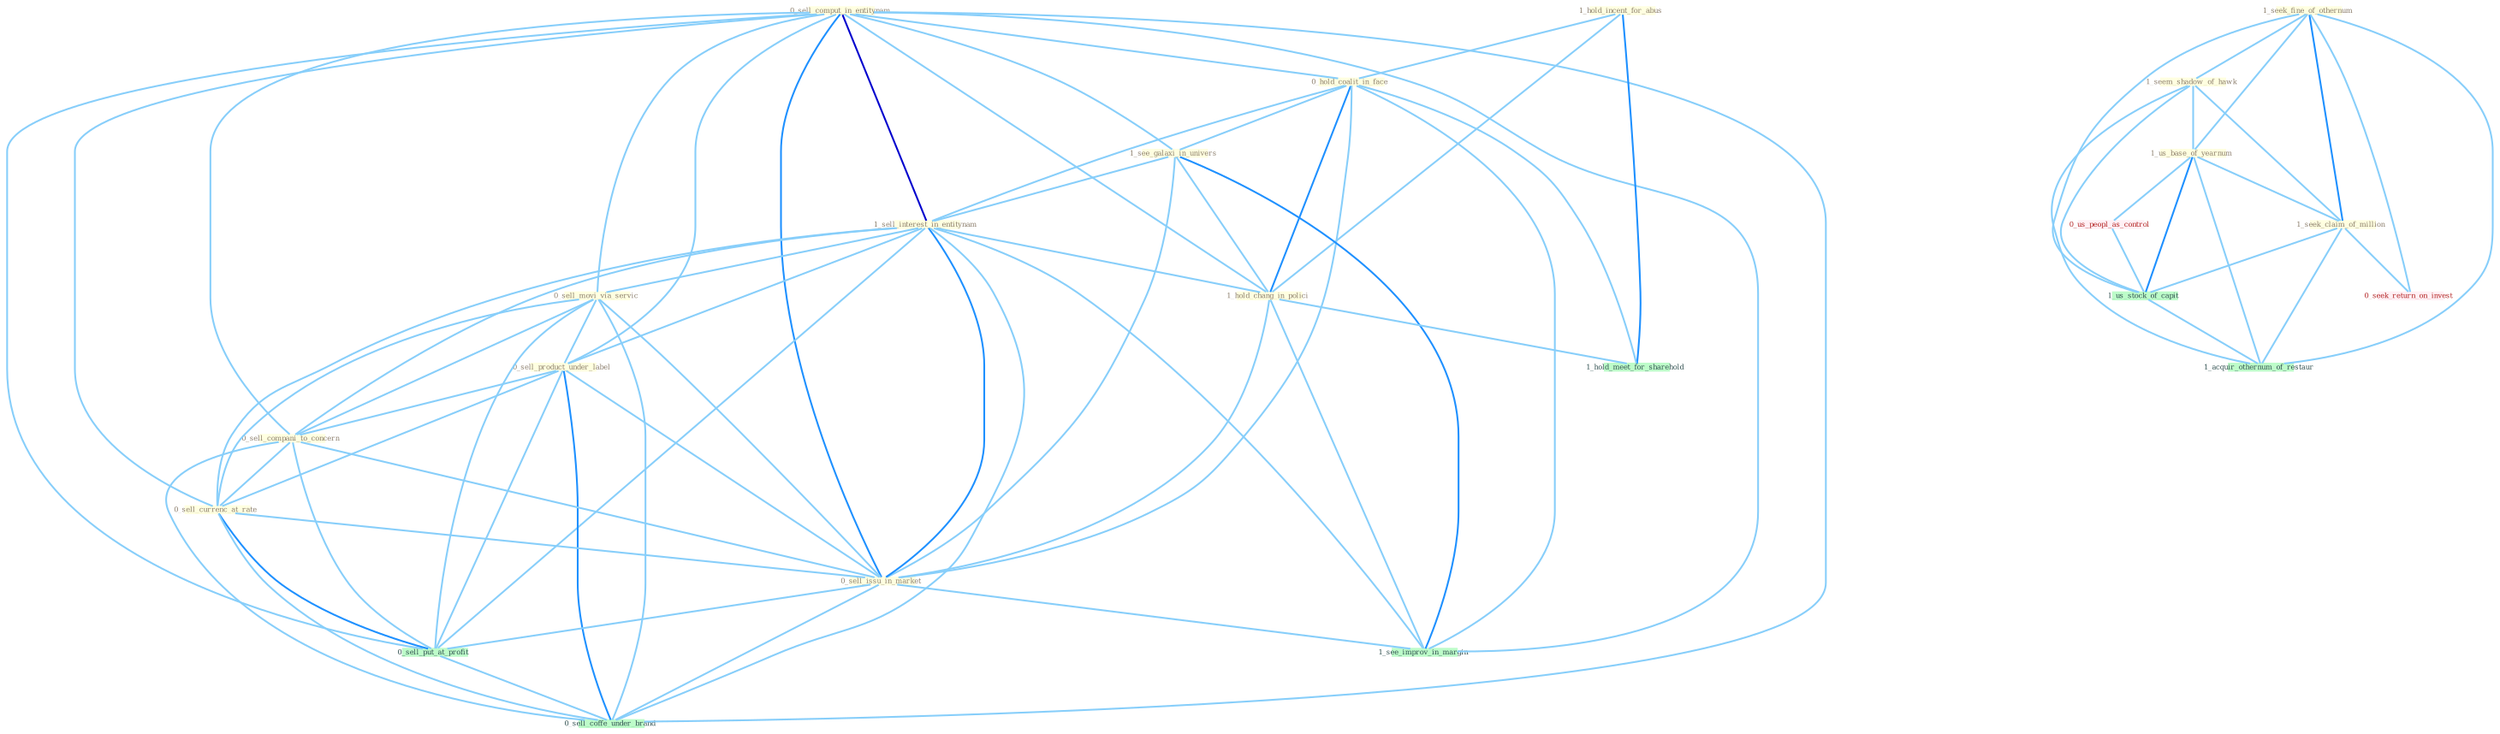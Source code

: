 Graph G{ 
    node
    [shape=polygon,style=filled,width=.5,height=.06,color="#BDFCC9",fixedsize=true,fontsize=4,
    fontcolor="#2f4f4f"];
    {node
    [color="#ffffe0", fontcolor="#8b7d6b"] "0_sell_comput_in_entitynam " "1_hold_incent_for_abus " "0_hold_coalit_in_face " "1_see_galaxi_in_univers " "1_sell_interest_in_entitynam " "1_seek_fine_of_othernum " "1_seem_shadow_of_hawk " "1_hold_chang_in_polici " "0_sell_movi_via_servic " "0_sell_product_under_label " "0_sell_compani_to_concern " "1_us_base_of_yearnum " "1_seek_claim_of_million " "0_sell_currenc_at_rate " "0_sell_issu_in_market "}
{node [color="#fff0f5", fontcolor="#b22222"] "0_us_peopl_as_control " "0_seek_return_on_invest "}
edge [color="#B0E2FF"];

	"0_sell_comput_in_entitynam " -- "0_hold_coalit_in_face " [w="1", color="#87cefa" ];
	"0_sell_comput_in_entitynam " -- "1_see_galaxi_in_univers " [w="1", color="#87cefa" ];
	"0_sell_comput_in_entitynam " -- "1_sell_interest_in_entitynam " [w="3", color="#0000cd" , len=0.6];
	"0_sell_comput_in_entitynam " -- "1_hold_chang_in_polici " [w="1", color="#87cefa" ];
	"0_sell_comput_in_entitynam " -- "0_sell_movi_via_servic " [w="1", color="#87cefa" ];
	"0_sell_comput_in_entitynam " -- "0_sell_product_under_label " [w="1", color="#87cefa" ];
	"0_sell_comput_in_entitynam " -- "0_sell_compani_to_concern " [w="1", color="#87cefa" ];
	"0_sell_comput_in_entitynam " -- "0_sell_currenc_at_rate " [w="1", color="#87cefa" ];
	"0_sell_comput_in_entitynam " -- "0_sell_issu_in_market " [w="2", color="#1e90ff" , len=0.8];
	"0_sell_comput_in_entitynam " -- "0_sell_put_at_profit " [w="1", color="#87cefa" ];
	"0_sell_comput_in_entitynam " -- "1_see_improv_in_margin " [w="1", color="#87cefa" ];
	"0_sell_comput_in_entitynam " -- "0_sell_coffe_under_brand " [w="1", color="#87cefa" ];
	"1_hold_incent_for_abus " -- "0_hold_coalit_in_face " [w="1", color="#87cefa" ];
	"1_hold_incent_for_abus " -- "1_hold_chang_in_polici " [w="1", color="#87cefa" ];
	"1_hold_incent_for_abus " -- "1_hold_meet_for_sharehold " [w="2", color="#1e90ff" , len=0.8];
	"0_hold_coalit_in_face " -- "1_see_galaxi_in_univers " [w="1", color="#87cefa" ];
	"0_hold_coalit_in_face " -- "1_sell_interest_in_entitynam " [w="1", color="#87cefa" ];
	"0_hold_coalit_in_face " -- "1_hold_chang_in_polici " [w="2", color="#1e90ff" , len=0.8];
	"0_hold_coalit_in_face " -- "0_sell_issu_in_market " [w="1", color="#87cefa" ];
	"0_hold_coalit_in_face " -- "1_see_improv_in_margin " [w="1", color="#87cefa" ];
	"0_hold_coalit_in_face " -- "1_hold_meet_for_sharehold " [w="1", color="#87cefa" ];
	"1_see_galaxi_in_univers " -- "1_sell_interest_in_entitynam " [w="1", color="#87cefa" ];
	"1_see_galaxi_in_univers " -- "1_hold_chang_in_polici " [w="1", color="#87cefa" ];
	"1_see_galaxi_in_univers " -- "0_sell_issu_in_market " [w="1", color="#87cefa" ];
	"1_see_galaxi_in_univers " -- "1_see_improv_in_margin " [w="2", color="#1e90ff" , len=0.8];
	"1_sell_interest_in_entitynam " -- "1_hold_chang_in_polici " [w="1", color="#87cefa" ];
	"1_sell_interest_in_entitynam " -- "0_sell_movi_via_servic " [w="1", color="#87cefa" ];
	"1_sell_interest_in_entitynam " -- "0_sell_product_under_label " [w="1", color="#87cefa" ];
	"1_sell_interest_in_entitynam " -- "0_sell_compani_to_concern " [w="1", color="#87cefa" ];
	"1_sell_interest_in_entitynam " -- "0_sell_currenc_at_rate " [w="1", color="#87cefa" ];
	"1_sell_interest_in_entitynam " -- "0_sell_issu_in_market " [w="2", color="#1e90ff" , len=0.8];
	"1_sell_interest_in_entitynam " -- "0_sell_put_at_profit " [w="1", color="#87cefa" ];
	"1_sell_interest_in_entitynam " -- "1_see_improv_in_margin " [w="1", color="#87cefa" ];
	"1_sell_interest_in_entitynam " -- "0_sell_coffe_under_brand " [w="1", color="#87cefa" ];
	"1_seek_fine_of_othernum " -- "1_seem_shadow_of_hawk " [w="1", color="#87cefa" ];
	"1_seek_fine_of_othernum " -- "1_us_base_of_yearnum " [w="1", color="#87cefa" ];
	"1_seek_fine_of_othernum " -- "1_seek_claim_of_million " [w="2", color="#1e90ff" , len=0.8];
	"1_seek_fine_of_othernum " -- "0_seek_return_on_invest " [w="1", color="#87cefa" ];
	"1_seek_fine_of_othernum " -- "1_us_stock_of_capit " [w="1", color="#87cefa" ];
	"1_seek_fine_of_othernum " -- "1_acquir_othernum_of_restaur " [w="1", color="#87cefa" ];
	"1_seem_shadow_of_hawk " -- "1_us_base_of_yearnum " [w="1", color="#87cefa" ];
	"1_seem_shadow_of_hawk " -- "1_seek_claim_of_million " [w="1", color="#87cefa" ];
	"1_seem_shadow_of_hawk " -- "1_us_stock_of_capit " [w="1", color="#87cefa" ];
	"1_seem_shadow_of_hawk " -- "1_acquir_othernum_of_restaur " [w="1", color="#87cefa" ];
	"1_hold_chang_in_polici " -- "0_sell_issu_in_market " [w="1", color="#87cefa" ];
	"1_hold_chang_in_polici " -- "1_see_improv_in_margin " [w="1", color="#87cefa" ];
	"1_hold_chang_in_polici " -- "1_hold_meet_for_sharehold " [w="1", color="#87cefa" ];
	"0_sell_movi_via_servic " -- "0_sell_product_under_label " [w="1", color="#87cefa" ];
	"0_sell_movi_via_servic " -- "0_sell_compani_to_concern " [w="1", color="#87cefa" ];
	"0_sell_movi_via_servic " -- "0_sell_currenc_at_rate " [w="1", color="#87cefa" ];
	"0_sell_movi_via_servic " -- "0_sell_issu_in_market " [w="1", color="#87cefa" ];
	"0_sell_movi_via_servic " -- "0_sell_put_at_profit " [w="1", color="#87cefa" ];
	"0_sell_movi_via_servic " -- "0_sell_coffe_under_brand " [w="1", color="#87cefa" ];
	"0_sell_product_under_label " -- "0_sell_compani_to_concern " [w="1", color="#87cefa" ];
	"0_sell_product_under_label " -- "0_sell_currenc_at_rate " [w="1", color="#87cefa" ];
	"0_sell_product_under_label " -- "0_sell_issu_in_market " [w="1", color="#87cefa" ];
	"0_sell_product_under_label " -- "0_sell_put_at_profit " [w="1", color="#87cefa" ];
	"0_sell_product_under_label " -- "0_sell_coffe_under_brand " [w="2", color="#1e90ff" , len=0.8];
	"0_sell_compani_to_concern " -- "0_sell_currenc_at_rate " [w="1", color="#87cefa" ];
	"0_sell_compani_to_concern " -- "0_sell_issu_in_market " [w="1", color="#87cefa" ];
	"0_sell_compani_to_concern " -- "0_sell_put_at_profit " [w="1", color="#87cefa" ];
	"0_sell_compani_to_concern " -- "0_sell_coffe_under_brand " [w="1", color="#87cefa" ];
	"1_us_base_of_yearnum " -- "1_seek_claim_of_million " [w="1", color="#87cefa" ];
	"1_us_base_of_yearnum " -- "0_us_peopl_as_control " [w="1", color="#87cefa" ];
	"1_us_base_of_yearnum " -- "1_us_stock_of_capit " [w="2", color="#1e90ff" , len=0.8];
	"1_us_base_of_yearnum " -- "1_acquir_othernum_of_restaur " [w="1", color="#87cefa" ];
	"1_seek_claim_of_million " -- "0_seek_return_on_invest " [w="1", color="#87cefa" ];
	"1_seek_claim_of_million " -- "1_us_stock_of_capit " [w="1", color="#87cefa" ];
	"1_seek_claim_of_million " -- "1_acquir_othernum_of_restaur " [w="1", color="#87cefa" ];
	"0_sell_currenc_at_rate " -- "0_sell_issu_in_market " [w="1", color="#87cefa" ];
	"0_sell_currenc_at_rate " -- "0_sell_put_at_profit " [w="2", color="#1e90ff" , len=0.8];
	"0_sell_currenc_at_rate " -- "0_sell_coffe_under_brand " [w="1", color="#87cefa" ];
	"0_sell_issu_in_market " -- "0_sell_put_at_profit " [w="1", color="#87cefa" ];
	"0_sell_issu_in_market " -- "1_see_improv_in_margin " [w="1", color="#87cefa" ];
	"0_sell_issu_in_market " -- "0_sell_coffe_under_brand " [w="1", color="#87cefa" ];
	"0_us_peopl_as_control " -- "1_us_stock_of_capit " [w="1", color="#87cefa" ];
	"0_sell_put_at_profit " -- "0_sell_coffe_under_brand " [w="1", color="#87cefa" ];
	"1_us_stock_of_capit " -- "1_acquir_othernum_of_restaur " [w="1", color="#87cefa" ];
}